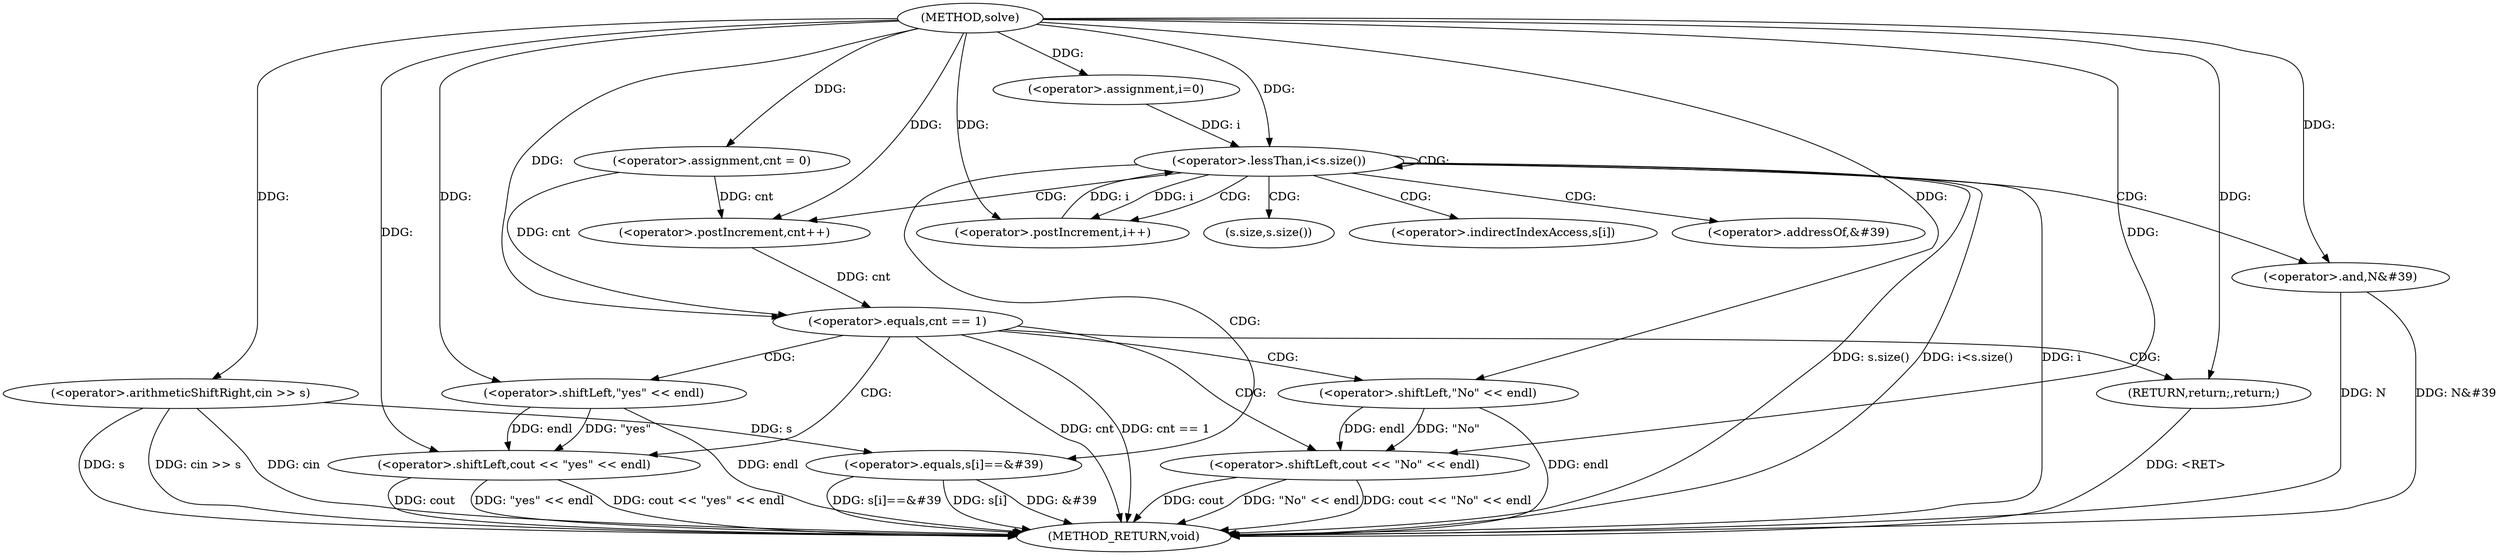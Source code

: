 digraph "solve" {  
"1000101" [label = "(METHOD,solve)" ]
"1000150" [label = "(METHOD_RETURN,void)" ]
"1000104" [label = "(<operator>.arithmeticShiftRight,cin >> s)" ]
"1000108" [label = "(<operator>.assignment,cnt = 0)" ]
"1000145" [label = "(<operator>.shiftLeft,cout << \"yes\" << endl)" ]
"1000113" [label = "(<operator>.assignment,i=0)" ]
"1000116" [label = "(<operator>.lessThan,i<s.size())" ]
"1000119" [label = "(<operator>.postIncrement,i++)" ]
"1000135" [label = "(<operator>.equals,cnt == 1)" ]
"1000122" [label = "(<operator>.equals,s[i]==&#39)" ]
"1000128" [label = "(<operator>.and,N&#39)" ]
"1000139" [label = "(<operator>.shiftLeft,cout << \"No\" << endl)" ]
"1000144" [label = "(RETURN,return;,return;)" ]
"1000147" [label = "(<operator>.shiftLeft,\"yes\" << endl)" ]
"1000132" [label = "(<operator>.postIncrement,cnt++)" ]
"1000141" [label = "(<operator>.shiftLeft,\"No\" << endl)" ]
"1000118" [label = "(s.size,s.size())" ]
"1000123" [label = "(<operator>.indirectIndexAccess,s[i])" ]
"1000126" [label = "(<operator>.addressOf,&#39)" ]
  "1000144" -> "1000150"  [ label = "DDG: <RET>"] 
  "1000104" -> "1000150"  [ label = "DDG: s"] 
  "1000104" -> "1000150"  [ label = "DDG: cin >> s"] 
  "1000116" -> "1000150"  [ label = "DDG: i"] 
  "1000116" -> "1000150"  [ label = "DDG: s.size()"] 
  "1000116" -> "1000150"  [ label = "DDG: i<s.size()"] 
  "1000135" -> "1000150"  [ label = "DDG: cnt"] 
  "1000135" -> "1000150"  [ label = "DDG: cnt == 1"] 
  "1000145" -> "1000150"  [ label = "DDG: cout"] 
  "1000147" -> "1000150"  [ label = "DDG: endl"] 
  "1000145" -> "1000150"  [ label = "DDG: \"yes\" << endl"] 
  "1000145" -> "1000150"  [ label = "DDG: cout << \"yes\" << endl"] 
  "1000139" -> "1000150"  [ label = "DDG: cout"] 
  "1000141" -> "1000150"  [ label = "DDG: endl"] 
  "1000139" -> "1000150"  [ label = "DDG: \"No\" << endl"] 
  "1000139" -> "1000150"  [ label = "DDG: cout << \"No\" << endl"] 
  "1000122" -> "1000150"  [ label = "DDG: s[i]"] 
  "1000122" -> "1000150"  [ label = "DDG: &#39"] 
  "1000122" -> "1000150"  [ label = "DDG: s[i]==&#39"] 
  "1000128" -> "1000150"  [ label = "DDG: N&#39"] 
  "1000128" -> "1000150"  [ label = "DDG: N"] 
  "1000104" -> "1000150"  [ label = "DDG: cin"] 
  "1000101" -> "1000108"  [ label = "DDG: "] 
  "1000101" -> "1000104"  [ label = "DDG: "] 
  "1000101" -> "1000113"  [ label = "DDG: "] 
  "1000101" -> "1000145"  [ label = "DDG: "] 
  "1000147" -> "1000145"  [ label = "DDG: \"yes\""] 
  "1000147" -> "1000145"  [ label = "DDG: endl"] 
  "1000113" -> "1000116"  [ label = "DDG: i"] 
  "1000119" -> "1000116"  [ label = "DDG: i"] 
  "1000101" -> "1000116"  [ label = "DDG: "] 
  "1000116" -> "1000119"  [ label = "DDG: i"] 
  "1000101" -> "1000119"  [ label = "DDG: "] 
  "1000108" -> "1000135"  [ label = "DDG: cnt"] 
  "1000132" -> "1000135"  [ label = "DDG: cnt"] 
  "1000101" -> "1000135"  [ label = "DDG: "] 
  "1000101" -> "1000144"  [ label = "DDG: "] 
  "1000101" -> "1000147"  [ label = "DDG: "] 
  "1000104" -> "1000122"  [ label = "DDG: s"] 
  "1000101" -> "1000128"  [ label = "DDG: "] 
  "1000101" -> "1000139"  [ label = "DDG: "] 
  "1000141" -> "1000139"  [ label = "DDG: \"No\""] 
  "1000141" -> "1000139"  [ label = "DDG: endl"] 
  "1000108" -> "1000132"  [ label = "DDG: cnt"] 
  "1000101" -> "1000132"  [ label = "DDG: "] 
  "1000101" -> "1000141"  [ label = "DDG: "] 
  "1000116" -> "1000116"  [ label = "CDG: "] 
  "1000116" -> "1000126"  [ label = "CDG: "] 
  "1000116" -> "1000132"  [ label = "CDG: "] 
  "1000116" -> "1000128"  [ label = "CDG: "] 
  "1000116" -> "1000123"  [ label = "CDG: "] 
  "1000116" -> "1000119"  [ label = "CDG: "] 
  "1000116" -> "1000118"  [ label = "CDG: "] 
  "1000116" -> "1000122"  [ label = "CDG: "] 
  "1000135" -> "1000141"  [ label = "CDG: "] 
  "1000135" -> "1000147"  [ label = "CDG: "] 
  "1000135" -> "1000145"  [ label = "CDG: "] 
  "1000135" -> "1000139"  [ label = "CDG: "] 
  "1000135" -> "1000144"  [ label = "CDG: "] 
}
